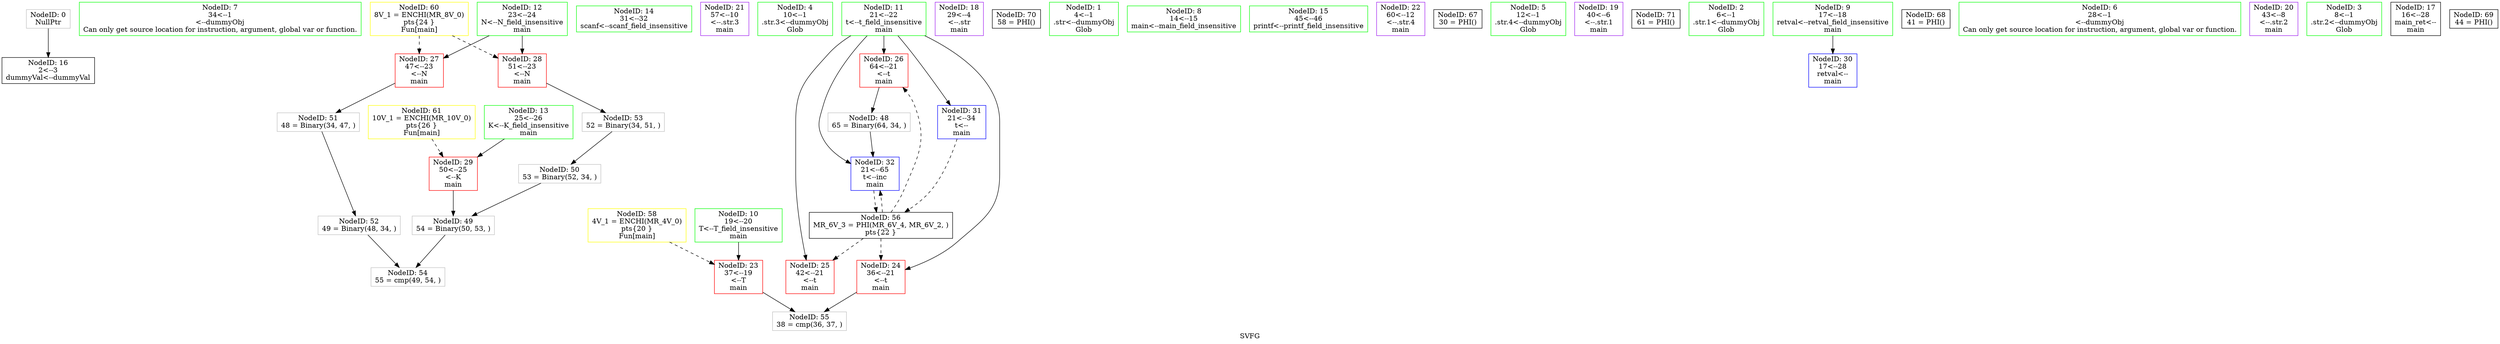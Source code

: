 digraph "SVFG" {
	label="SVFG";

	Node0x555f156c5c00 [shape=record,color=grey,label="{NodeID: 0\nNullPtr}"];
	Node0x555f156c5c00 -> Node0x555f156d60d0[style=solid];
	Node0x555f156d4460 [shape=record,color=green,label="{NodeID: 7\n34\<--1\n\<--dummyObj\nCan only get source location for instruction, argument, global var or function.}"];
	Node0x555f156d8bd0 [shape=record,color=grey,label="{NodeID: 52\n49 = Binary(48, 34, )\n}"];
	Node0x555f156d8bd0 -> Node0x555f156d8ed0[style=solid];
	Node0x555f156d5ed0 [shape=record,color=green,label="{NodeID: 14\n31\<--32\nscanf\<--scanf_field_insensitive\n}"];
	Node0x555f156d6510 [shape=record,color=purple,label="{NodeID: 21\n57\<--10\n\<--.str.3\nmain\n}"];
	Node0x555f156d6ac0 [shape=record,color=red,label="{NodeID: 28\n51\<--23\n\<--N\nmain\n}"];
	Node0x555f156d6ac0 -> Node0x555f156d8d50[style=solid];
	Node0x555f156c5d20 [shape=record,color=green,label="{NodeID: 4\n10\<--1\n.str.3\<--dummyObj\nGlob }"];
	Node0x555f156d8750 [shape=record,color=grey,label="{NodeID: 49\n54 = Binary(50, 53, )\n}"];
	Node0x555f156d8750 -> Node0x555f156d8ed0[style=solid];
	Node0x555f156d5c60 [shape=record,color=green,label="{NodeID: 11\n21\<--22\nt\<--t_field_insensitive\nmain\n}"];
	Node0x555f156d5c60 -> Node0x555f156d6780[style=solid];
	Node0x555f156d5c60 -> Node0x555f156d6850[style=solid];
	Node0x555f156d5c60 -> Node0x555f156d6920[style=solid];
	Node0x555f156d5c60 -> Node0x555f156d6d30[style=solid];
	Node0x555f156d5c60 -> Node0x555f156d6e00[style=solid];
	Node0x555f156dab60 [shape=record,color=black,label="{NodeID: 56\nMR_6V_3 = PHI(MR_6V_4, MR_6V_2, )\npts\{22 \}\n}"];
	Node0x555f156dab60 -> Node0x555f156d6780[style=dashed];
	Node0x555f156dab60 -> Node0x555f156d6850[style=dashed];
	Node0x555f156dab60 -> Node0x555f156d6920[style=dashed];
	Node0x555f156dab60 -> Node0x555f156d6e00[style=dashed];
	Node0x555f156d62a0 [shape=record,color=purple,label="{NodeID: 18\n29\<--4\n\<--.str\nmain\n}"];
	Node0x555f156d6850 [shape=record,color=red,label="{NodeID: 25\n42\<--21\n\<--t\nmain\n}"];
	Node0x555f156de7b0 [shape=record,color=black,label="{NodeID: 70\n58 = PHI()\n}"];
	Node0x555f156d6e00 [shape=record,color=blue,label="{NodeID: 32\n21\<--65\nt\<--inc\nmain\n}"];
	Node0x555f156d6e00 -> Node0x555f156dab60[style=dashed];
	Node0x555f156d4090 [shape=record,color=green,label="{NodeID: 1\n4\<--1\n.str\<--dummyObj\nGlob }"];
	Node0x555f156d44f0 [shape=record,color=green,label="{NodeID: 8\n14\<--15\nmain\<--main_field_insensitive\n}"];
	Node0x555f156d8d50 [shape=record,color=grey,label="{NodeID: 53\n52 = Binary(34, 51, )\n}"];
	Node0x555f156d8d50 -> Node0x555f156d88d0[style=solid];
	Node0x555f156d5fd0 [shape=record,color=green,label="{NodeID: 15\n45\<--46\nprintf\<--printf_field_insensitive\n}"];
	Node0x555f156dbd40 [shape=record,color=yellow,style=double,label="{NodeID: 60\n8V_1 = ENCHI(MR_8V_0)\npts\{24 \}\nFun[main]}"];
	Node0x555f156dbd40 -> Node0x555f156d69f0[style=dashed];
	Node0x555f156dbd40 -> Node0x555f156d6ac0[style=dashed];
	Node0x555f156d65e0 [shape=record,color=purple,label="{NodeID: 22\n60\<--12\n\<--.str.4\nmain\n}"];
	Node0x555f15605420 [shape=record,color=black,label="{NodeID: 67\n30 = PHI()\n}"];
	Node0x555f156d6b90 [shape=record,color=red,label="{NodeID: 29\n50\<--25\n\<--K\nmain\n}"];
	Node0x555f156d6b90 -> Node0x555f156d8750[style=solid];
	Node0x555f156c5db0 [shape=record,color=green,label="{NodeID: 5\n12\<--1\n.str.4\<--dummyObj\nGlob }"];
	Node0x555f156d88d0 [shape=record,color=grey,label="{NodeID: 50\n53 = Binary(52, 34, )\n}"];
	Node0x555f156d88d0 -> Node0x555f156d8750[style=solid];
	Node0x555f156d5d30 [shape=record,color=green,label="{NodeID: 12\n23\<--24\nN\<--N_field_insensitive\nmain\n}"];
	Node0x555f156d5d30 -> Node0x555f156d69f0[style=solid];
	Node0x555f156d5d30 -> Node0x555f156d6ac0[style=solid];
	Node0x555f156d6370 [shape=record,color=purple,label="{NodeID: 19\n40\<--6\n\<--.str.1\nmain\n}"];
	Node0x555f156d6920 [shape=record,color=red,label="{NodeID: 26\n64\<--21\n\<--t\nmain\n}"];
	Node0x555f156d6920 -> Node0x555f156d85d0[style=solid];
	Node0x555f156de8b0 [shape=record,color=black,label="{NodeID: 71\n61 = PHI()\n}"];
	Node0x555f156d4120 [shape=record,color=green,label="{NodeID: 2\n6\<--1\n.str.1\<--dummyObj\nGlob }"];
	Node0x555f156d4580 [shape=record,color=green,label="{NodeID: 9\n17\<--18\nretval\<--retval_field_insensitive\nmain\n}"];
	Node0x555f156d4580 -> Node0x555f156d6c60[style=solid];
	Node0x555f156d8ed0 [shape=record,color=grey,label="{NodeID: 54\n55 = cmp(49, 54, )\n}"];
	Node0x555f156d60d0 [shape=record,color=black,label="{NodeID: 16\n2\<--3\ndummyVal\<--dummyVal\n}"];
	Node0x555f156dbe20 [shape=record,color=yellow,style=double,label="{NodeID: 61\n10V_1 = ENCHI(MR_10V_0)\npts\{26 \}\nFun[main]}"];
	Node0x555f156dbe20 -> Node0x555f156d6b90[style=dashed];
	Node0x555f156d66b0 [shape=record,color=red,label="{NodeID: 23\n37\<--19\n\<--T\nmain\n}"];
	Node0x555f156d66b0 -> Node0x555f156d9050[style=solid];
	Node0x555f156de5b0 [shape=record,color=black,label="{NodeID: 68\n41 = PHI()\n}"];
	Node0x555f156d6c60 [shape=record,color=blue,label="{NodeID: 30\n17\<--28\nretval\<--\nmain\n}"];
	Node0x555f156d43d0 [shape=record,color=green,label="{NodeID: 6\n28\<--1\n\<--dummyObj\nCan only get source location for instruction, argument, global var or function.}"];
	Node0x555f156d8a50 [shape=record,color=grey,label="{NodeID: 51\n48 = Binary(34, 47, )\n}"];
	Node0x555f156d8a50 -> Node0x555f156d8bd0[style=solid];
	Node0x555f156d5e00 [shape=record,color=green,label="{NodeID: 13\n25\<--26\nK\<--K_field_insensitive\nmain\n}"];
	Node0x555f156d5e00 -> Node0x555f156d6b90[style=solid];
	Node0x555f156dbb80 [shape=record,color=yellow,style=double,label="{NodeID: 58\n4V_1 = ENCHI(MR_4V_0)\npts\{20 \}\nFun[main]}"];
	Node0x555f156dbb80 -> Node0x555f156d66b0[style=dashed];
	Node0x555f156d6440 [shape=record,color=purple,label="{NodeID: 20\n43\<--8\n\<--.str.2\nmain\n}"];
	Node0x555f156d69f0 [shape=record,color=red,label="{NodeID: 27\n47\<--23\n\<--N\nmain\n}"];
	Node0x555f156d69f0 -> Node0x555f156d8a50[style=solid];
	Node0x555f156c5c90 [shape=record,color=green,label="{NodeID: 3\n8\<--1\n.str.2\<--dummyObj\nGlob }"];
	Node0x555f156d85d0 [shape=record,color=grey,label="{NodeID: 48\n65 = Binary(64, 34, )\n}"];
	Node0x555f156d85d0 -> Node0x555f156d6e00[style=solid];
	Node0x555f156d5bd0 [shape=record,color=green,label="{NodeID: 10\n19\<--20\nT\<--T_field_insensitive\nmain\n}"];
	Node0x555f156d5bd0 -> Node0x555f156d66b0[style=solid];
	Node0x555f156d9050 [shape=record,color=grey,label="{NodeID: 55\n38 = cmp(36, 37, )\n}"];
	Node0x555f156d61d0 [shape=record,color=black,label="{NodeID: 17\n16\<--28\nmain_ret\<--\nmain\n}"];
	Node0x555f156d6780 [shape=record,color=red,label="{NodeID: 24\n36\<--21\n\<--t\nmain\n}"];
	Node0x555f156d6780 -> Node0x555f156d9050[style=solid];
	Node0x555f156de6b0 [shape=record,color=black,label="{NodeID: 69\n44 = PHI()\n}"];
	Node0x555f156d6d30 [shape=record,color=blue,label="{NodeID: 31\n21\<--34\nt\<--\nmain\n}"];
	Node0x555f156d6d30 -> Node0x555f156dab60[style=dashed];
}
